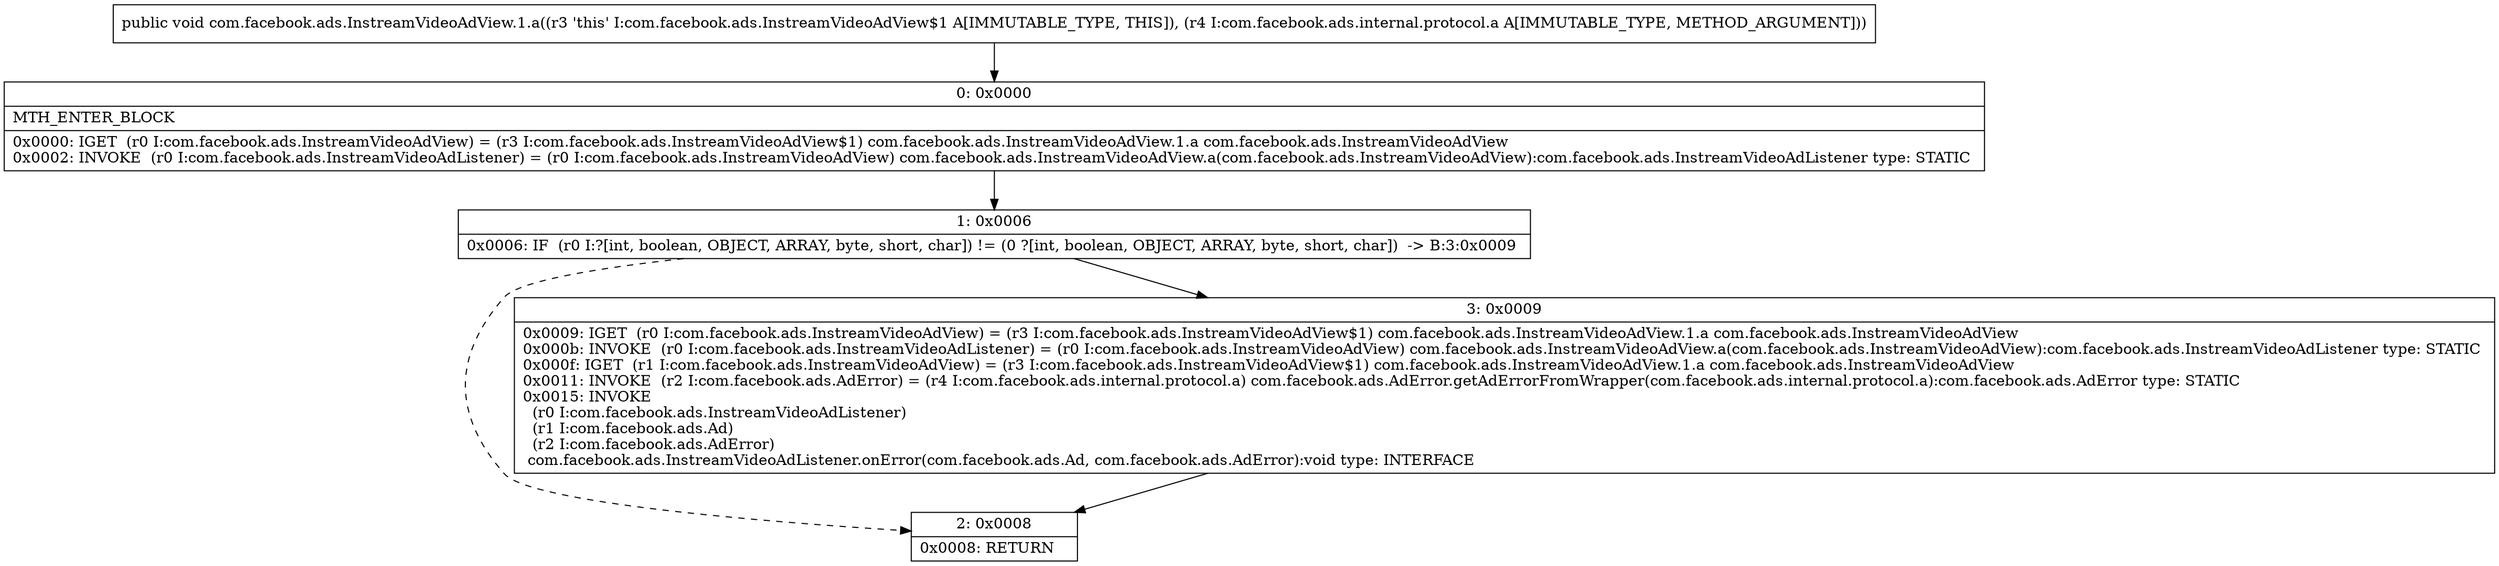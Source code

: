 digraph "CFG forcom.facebook.ads.InstreamVideoAdView.1.a(Lcom\/facebook\/ads\/internal\/protocol\/a;)V" {
Node_0 [shape=record,label="{0\:\ 0x0000|MTH_ENTER_BLOCK\l|0x0000: IGET  (r0 I:com.facebook.ads.InstreamVideoAdView) = (r3 I:com.facebook.ads.InstreamVideoAdView$1) com.facebook.ads.InstreamVideoAdView.1.a com.facebook.ads.InstreamVideoAdView \l0x0002: INVOKE  (r0 I:com.facebook.ads.InstreamVideoAdListener) = (r0 I:com.facebook.ads.InstreamVideoAdView) com.facebook.ads.InstreamVideoAdView.a(com.facebook.ads.InstreamVideoAdView):com.facebook.ads.InstreamVideoAdListener type: STATIC \l}"];
Node_1 [shape=record,label="{1\:\ 0x0006|0x0006: IF  (r0 I:?[int, boolean, OBJECT, ARRAY, byte, short, char]) != (0 ?[int, boolean, OBJECT, ARRAY, byte, short, char])  \-\> B:3:0x0009 \l}"];
Node_2 [shape=record,label="{2\:\ 0x0008|0x0008: RETURN   \l}"];
Node_3 [shape=record,label="{3\:\ 0x0009|0x0009: IGET  (r0 I:com.facebook.ads.InstreamVideoAdView) = (r3 I:com.facebook.ads.InstreamVideoAdView$1) com.facebook.ads.InstreamVideoAdView.1.a com.facebook.ads.InstreamVideoAdView \l0x000b: INVOKE  (r0 I:com.facebook.ads.InstreamVideoAdListener) = (r0 I:com.facebook.ads.InstreamVideoAdView) com.facebook.ads.InstreamVideoAdView.a(com.facebook.ads.InstreamVideoAdView):com.facebook.ads.InstreamVideoAdListener type: STATIC \l0x000f: IGET  (r1 I:com.facebook.ads.InstreamVideoAdView) = (r3 I:com.facebook.ads.InstreamVideoAdView$1) com.facebook.ads.InstreamVideoAdView.1.a com.facebook.ads.InstreamVideoAdView \l0x0011: INVOKE  (r2 I:com.facebook.ads.AdError) = (r4 I:com.facebook.ads.internal.protocol.a) com.facebook.ads.AdError.getAdErrorFromWrapper(com.facebook.ads.internal.protocol.a):com.facebook.ads.AdError type: STATIC \l0x0015: INVOKE  \l  (r0 I:com.facebook.ads.InstreamVideoAdListener)\l  (r1 I:com.facebook.ads.Ad)\l  (r2 I:com.facebook.ads.AdError)\l com.facebook.ads.InstreamVideoAdListener.onError(com.facebook.ads.Ad, com.facebook.ads.AdError):void type: INTERFACE \l}"];
MethodNode[shape=record,label="{public void com.facebook.ads.InstreamVideoAdView.1.a((r3 'this' I:com.facebook.ads.InstreamVideoAdView$1 A[IMMUTABLE_TYPE, THIS]), (r4 I:com.facebook.ads.internal.protocol.a A[IMMUTABLE_TYPE, METHOD_ARGUMENT])) }"];
MethodNode -> Node_0;
Node_0 -> Node_1;
Node_1 -> Node_2[style=dashed];
Node_1 -> Node_3;
Node_3 -> Node_2;
}

